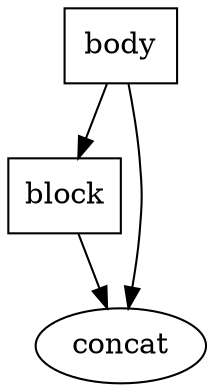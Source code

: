 digraph body_d {
    body [op_type = "body", shape=box, 
           input=yes];

    block [op_type="block",
           shape=box];

    concat [op_type="concat",
           output=yes]

    body -> block -> concat;
    body -> concat;
}